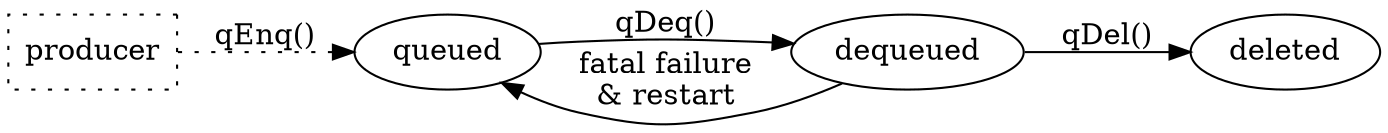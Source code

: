 // This file is part of rsyslog.
// 
// rsyslog message state in queue processing
//
// see http://www.graphviz.org for how to obtain the graphviz processor
// which is used to build the actual graph.
//
// generate the graph with
// $ dot file.dot -Tpng >file.png

digraph msgState {
	rankdir=LR

	prod	[label="producer" style="dotted" shape="box"]
	que	[label="queued"]
	deq	[label="dequeued"]
	del	[label="deleted"]

	prod -> que 	[label="qEnq()" style="dotted"]
	que  -> deq	[label="qDeq()"]
	deq  -> del	[label="qDel()"]
	deq  -> que	[label="fatal failure\n& restart"]

	//{rank=same; del apf pdn }
}
